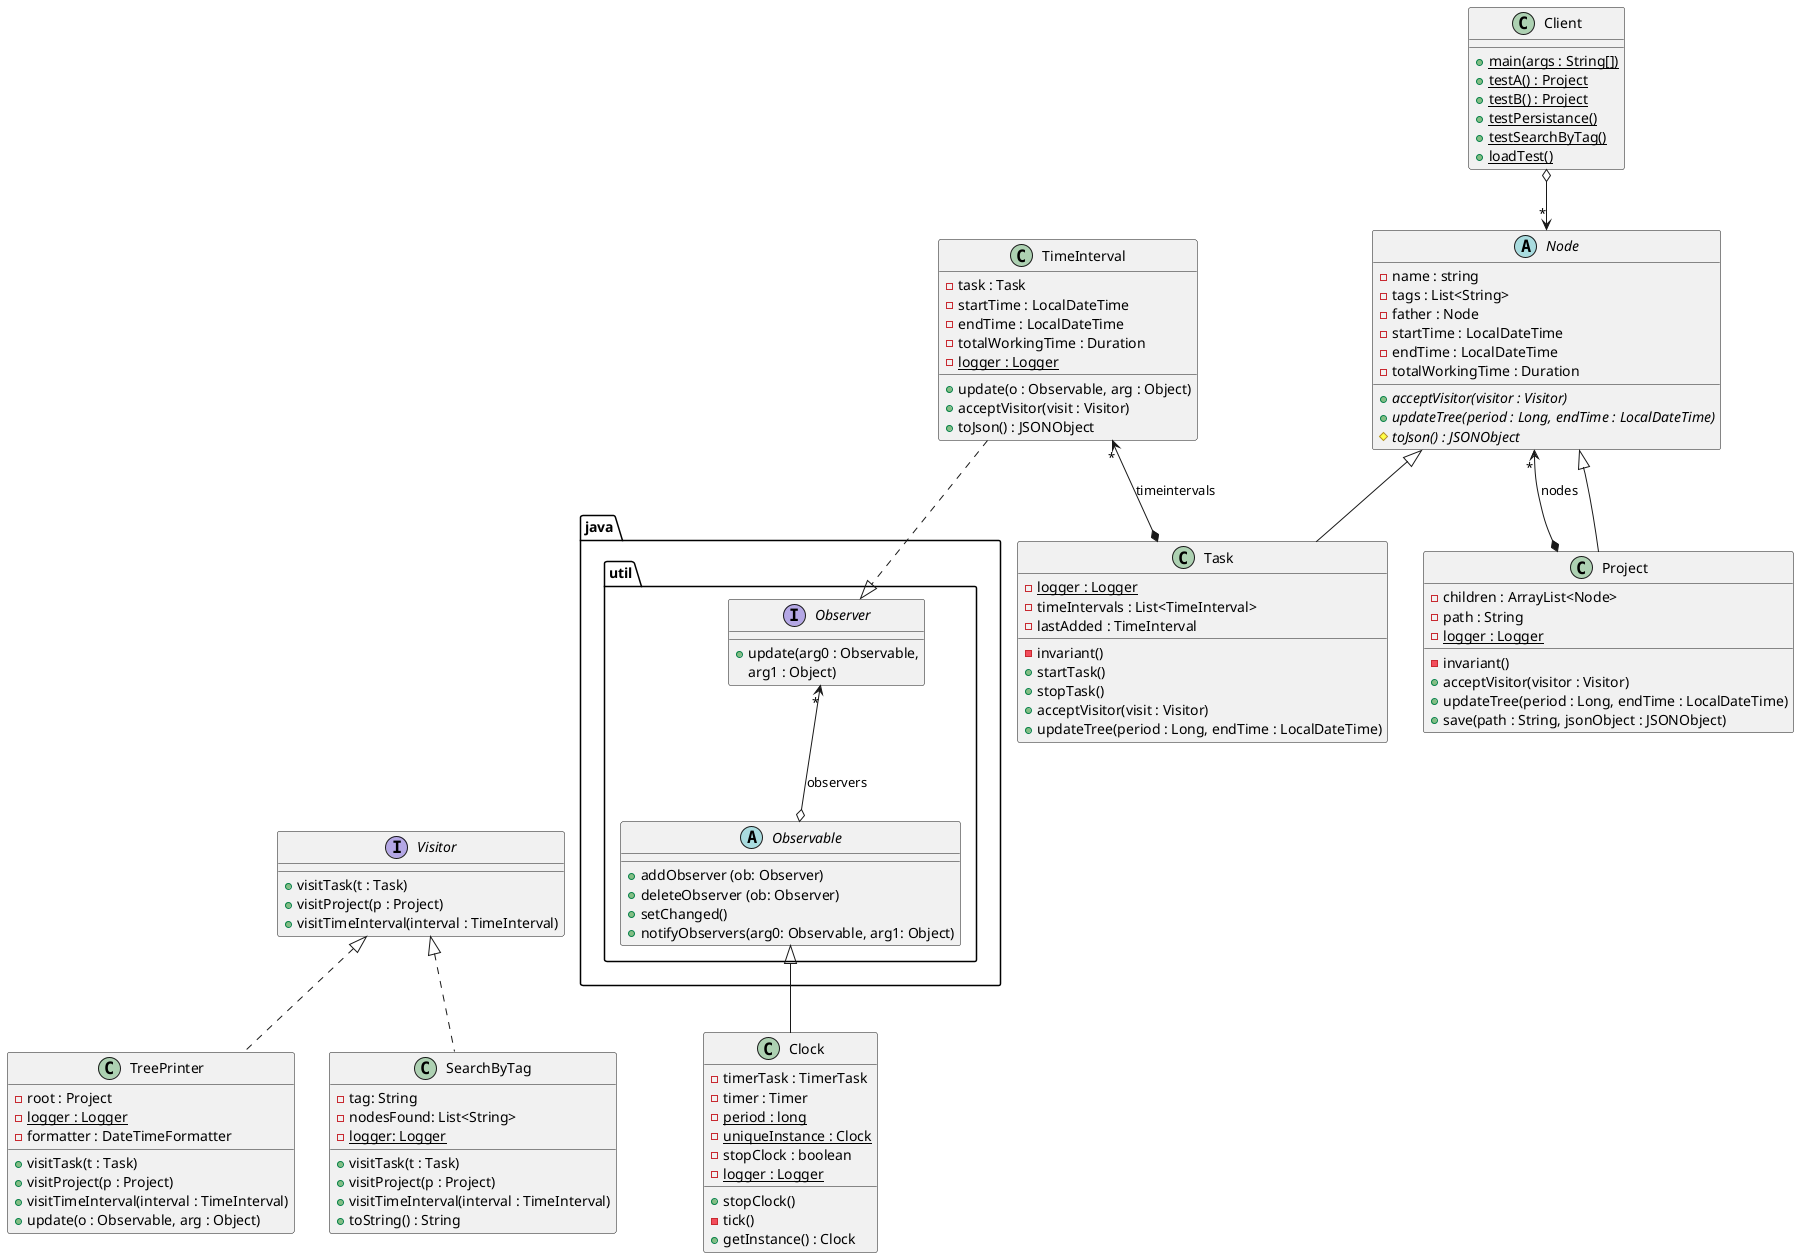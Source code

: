 @startuml

class Project extends Node{
    -children : ArrayList<Node>
    -path : String
    -{static}logger : Logger
    -invariant()
    +acceptVisitor(visitor : Visitor)
    +updateTree(period : Long, endTime : LocalDateTime)
    +save(path : String, jsonObject : JSONObject)

}

abstract class Node {
    -name : string
    -tags : List<String>
    -father : Node
    -startTime : LocalDateTime
    -endTime : LocalDateTime
    -totalWorkingTime : Duration
    +{abstract} acceptVisitor(visitor : Visitor)
    +{abstract} updateTree(period : Long, endTime : LocalDateTime)
    #{abstract} toJson() : JSONObject
}

class Task extends Node{
    -{static}logger : Logger
    -timeIntervals : List<TimeInterval>
    -lastAdded : TimeInterval
    -invariant()
    +startTask()
    +stopTask()
    +acceptVisitor(visit : Visitor)
    +updateTree(period : Long, endTime : LocalDateTime)

}

class Client {
+ {static}main(args : String[])
+{static}testA() : Project
+{static}testB() : Project
+{static}testPersistance()
+{static}testSearchByTag()
+{static}loadTest()
}

class TimeInterval {
    -task : Task
    -startTime : LocalDateTime
    -endTime : LocalDateTime
    -totalWorkingTime : Duration
    -{static} logger : Logger
    +update(o : Observable, arg : Object)
    +acceptVisitor(visit : Visitor)
    +toJson() : JSONObject
}
package java.util <<Folder>> {
    interface Observer{
        +update(arg0 : Observable,
        arg1 : Object)
    }
    abstract class Observable{
        +addObserver (ob: Observer)
        +deleteObserver (ob: Observer)
        +setChanged()
        +notifyObservers(arg0: Observable, arg1: Object)
    }
}

class Clock{
    -timerTask : TimerTask
    -timer : Timer
    -{static}period : long
    -{static}uniqueInstance : Clock
    -stopClock : boolean
    -{static}logger : Logger
    +stopClock()
    -tick()
    +getInstance() : Clock
}

interface Visitor {
    +visitTask(t : Task)
    +visitProject(p : Project)
    +visitTimeInterval(interval : TimeInterval)
}
class TreePrinter implements Visitor{
     -root : Project
     -{static}logger : Logger
     -formatter : DateTimeFormatter
     +visitTask(t : Task)
     +visitProject(p : Project)
     +visitTimeInterval(interval : TimeInterval)
     +update(o : Observable, arg : Object)
}
class SearchByTag implements Visitor{
    -tag: String
    -nodesFound: List<String>
    -{static}logger: Logger
    +visitTask(t : Task)
    +visitProject(p : Project)
    +visitTimeInterval(interval : TimeInterval)
    +toString() : String
}
Visitor -[hidden]right- Observable
Node <--* Project : "*" nodes
TimeInterval "*"<--*  Task : timeintervals
TimeInterval ..|> Observer
Observer <--o Observable : "*"observers
Observable <|-- Clock
Client  o-->"*" Node

@enduml
